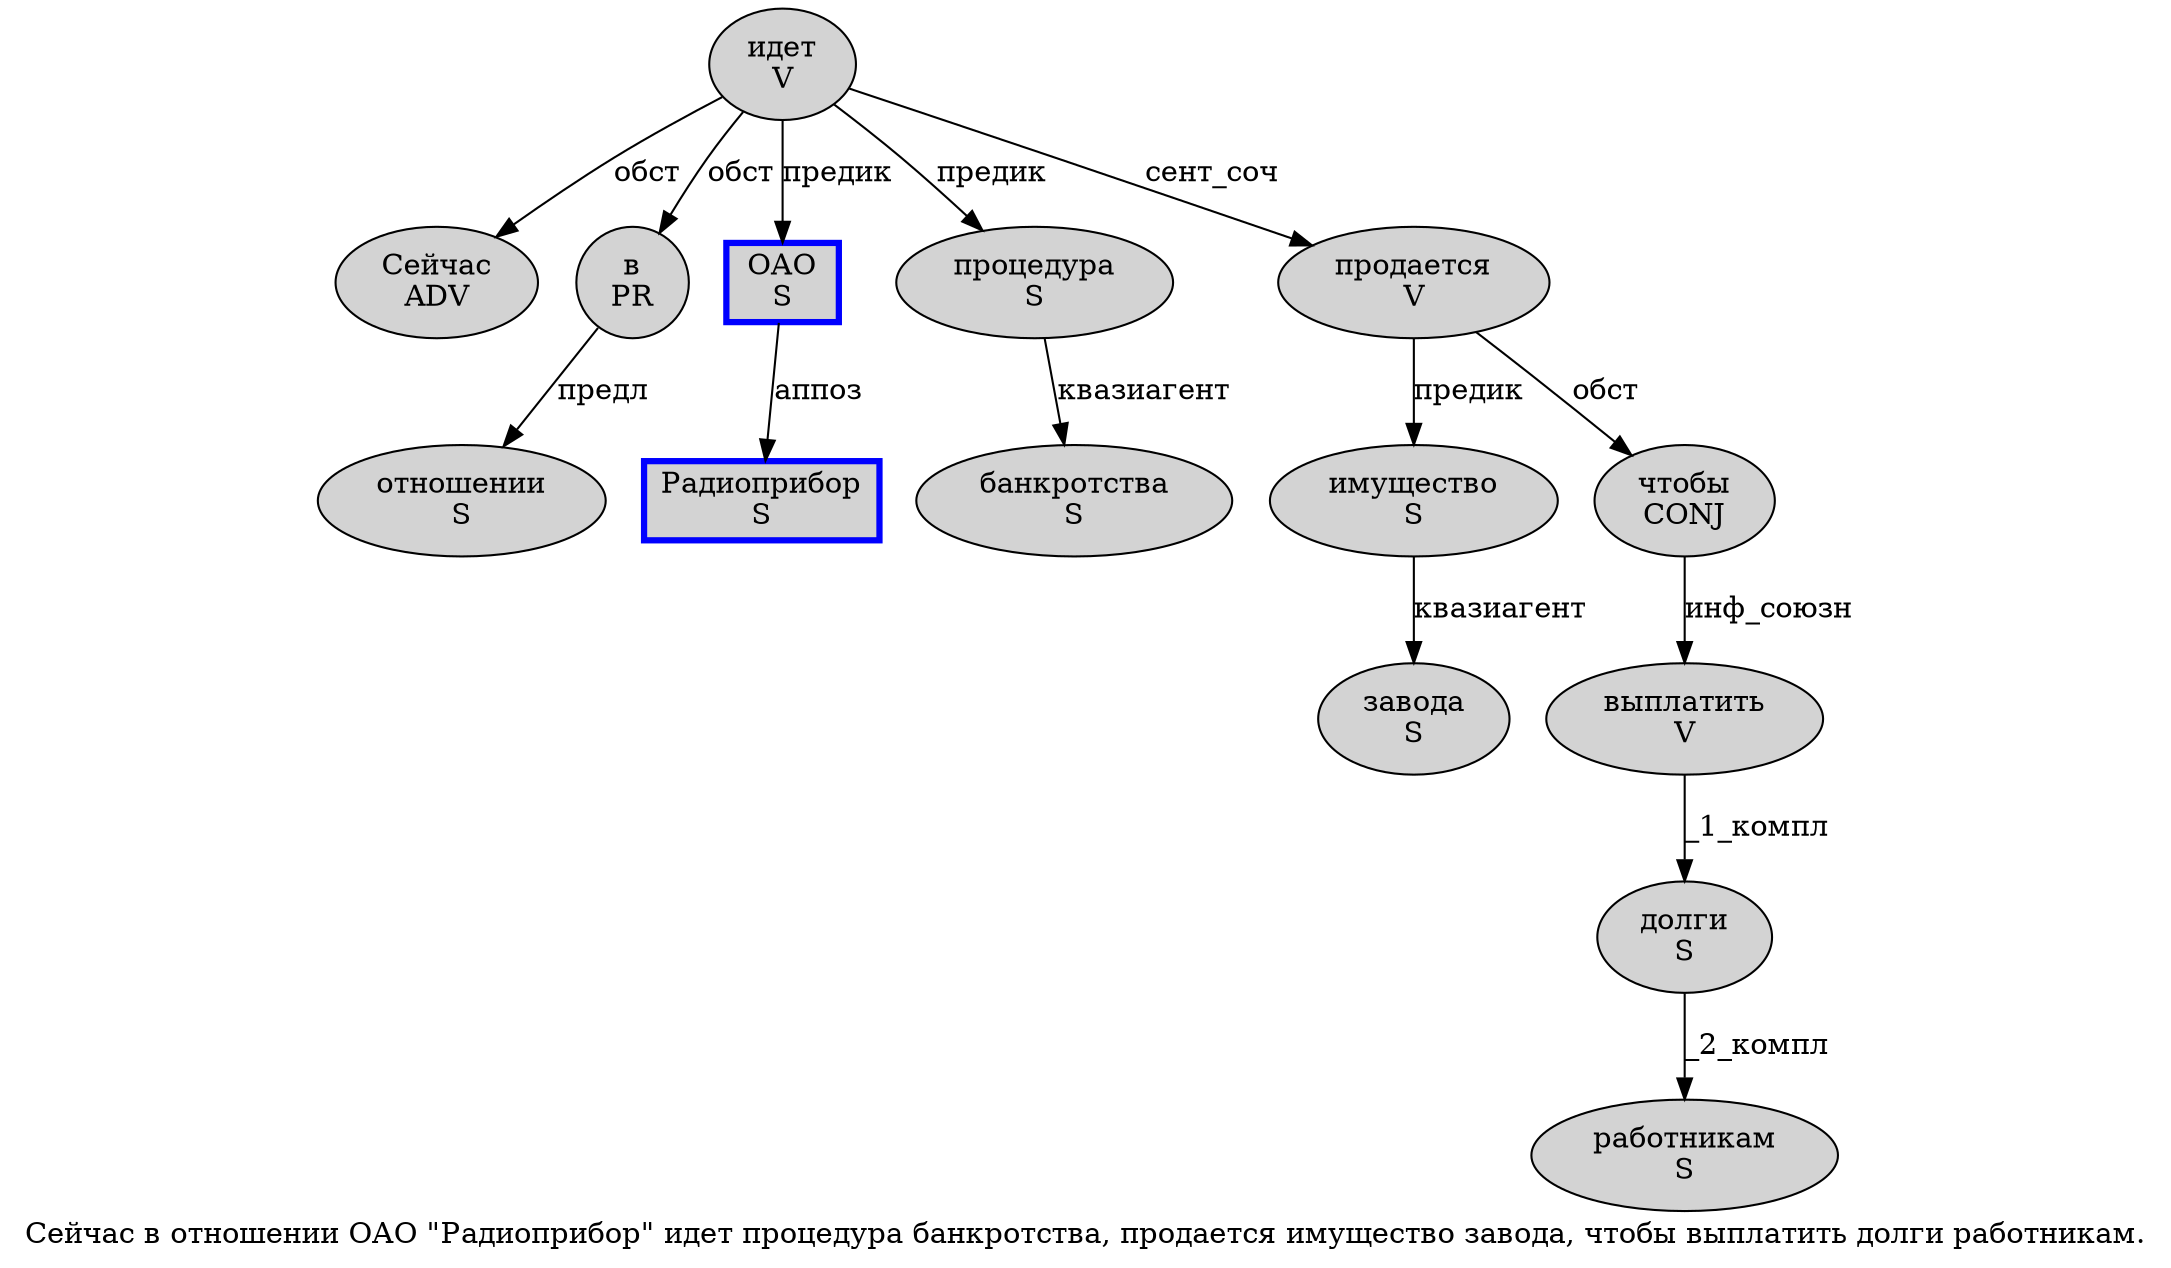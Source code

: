 digraph SENTENCE_725 {
	graph [label="Сейчас в отношении ОАО \"Радиоприбор\" идет процедура банкротства, продается имущество завода, чтобы выплатить долги работникам."]
	node [style=filled]
		0 [label="Сейчас
ADV" color="" fillcolor=lightgray penwidth=1 shape=ellipse]
		1 [label="в
PR" color="" fillcolor=lightgray penwidth=1 shape=ellipse]
		2 [label="отношении
S" color="" fillcolor=lightgray penwidth=1 shape=ellipse]
		3 [label="ОАО
S" color=blue fillcolor=lightgray penwidth=3 shape=box]
		5 [label="Радиоприбор
S" color=blue fillcolor=lightgray penwidth=3 shape=box]
		7 [label="идет
V" color="" fillcolor=lightgray penwidth=1 shape=ellipse]
		8 [label="процедура
S" color="" fillcolor=lightgray penwidth=1 shape=ellipse]
		9 [label="банкротства
S" color="" fillcolor=lightgray penwidth=1 shape=ellipse]
		11 [label="продается
V" color="" fillcolor=lightgray penwidth=1 shape=ellipse]
		12 [label="имущество
S" color="" fillcolor=lightgray penwidth=1 shape=ellipse]
		13 [label="завода
S" color="" fillcolor=lightgray penwidth=1 shape=ellipse]
		15 [label="чтобы
CONJ" color="" fillcolor=lightgray penwidth=1 shape=ellipse]
		16 [label="выплатить
V" color="" fillcolor=lightgray penwidth=1 shape=ellipse]
		17 [label="долги
S" color="" fillcolor=lightgray penwidth=1 shape=ellipse]
		18 [label="работникам
S" color="" fillcolor=lightgray penwidth=1 shape=ellipse]
			3 -> 5 [label="аппоз"]
			1 -> 2 [label="предл"]
			15 -> 16 [label="инф_союзн"]
			7 -> 0 [label="обст"]
			7 -> 1 [label="обст"]
			7 -> 3 [label="предик"]
			7 -> 8 [label="предик"]
			7 -> 11 [label="сент_соч"]
			8 -> 9 [label="квазиагент"]
			17 -> 18 [label="_2_компл"]
			16 -> 17 [label="_1_компл"]
			11 -> 12 [label="предик"]
			11 -> 15 [label="обст"]
			12 -> 13 [label="квазиагент"]
}